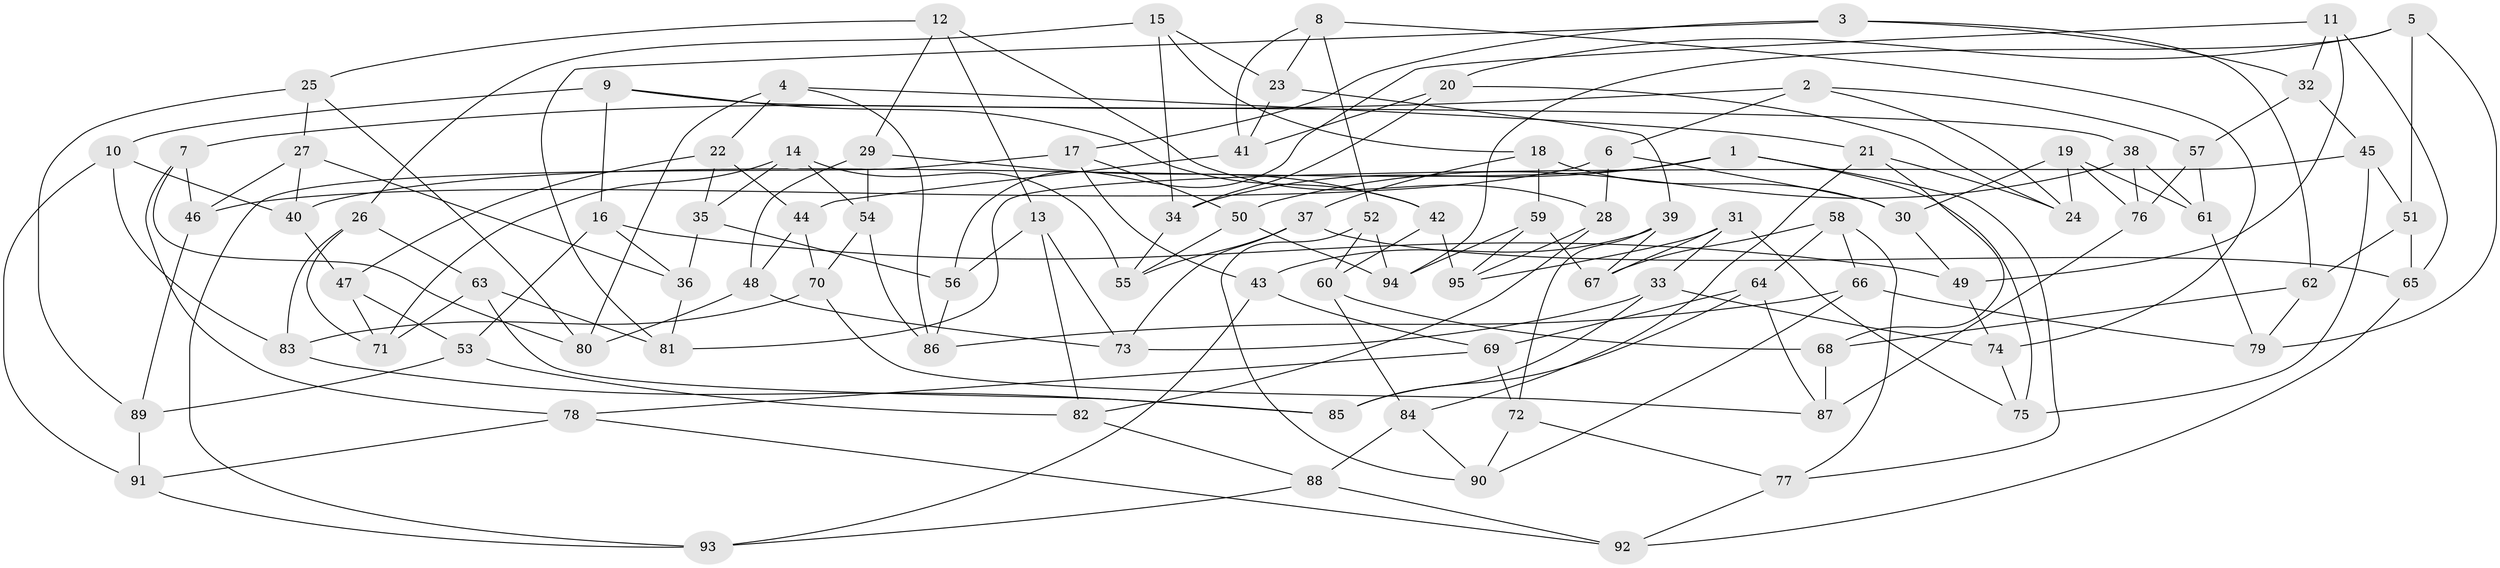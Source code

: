 // coarse degree distribution, {4: 0.5454545454545454, 6: 0.3939393939393939, 3: 0.015151515151515152, 5: 0.045454545454545456}
// Generated by graph-tools (version 1.1) at 2025/24/03/03/25 07:24:23]
// undirected, 95 vertices, 190 edges
graph export_dot {
graph [start="1"]
  node [color=gray90,style=filled];
  1;
  2;
  3;
  4;
  5;
  6;
  7;
  8;
  9;
  10;
  11;
  12;
  13;
  14;
  15;
  16;
  17;
  18;
  19;
  20;
  21;
  22;
  23;
  24;
  25;
  26;
  27;
  28;
  29;
  30;
  31;
  32;
  33;
  34;
  35;
  36;
  37;
  38;
  39;
  40;
  41;
  42;
  43;
  44;
  45;
  46;
  47;
  48;
  49;
  50;
  51;
  52;
  53;
  54;
  55;
  56;
  57;
  58;
  59;
  60;
  61;
  62;
  63;
  64;
  65;
  66;
  67;
  68;
  69;
  70;
  71;
  72;
  73;
  74;
  75;
  76;
  77;
  78;
  79;
  80;
  81;
  82;
  83;
  84;
  85;
  86;
  87;
  88;
  89;
  90;
  91;
  92;
  93;
  94;
  95;
  1 -- 40;
  1 -- 77;
  1 -- 34;
  1 -- 75;
  2 -- 6;
  2 -- 24;
  2 -- 57;
  2 -- 7;
  3 -- 17;
  3 -- 62;
  3 -- 32;
  3 -- 81;
  4 -- 86;
  4 -- 21;
  4 -- 22;
  4 -- 80;
  5 -- 79;
  5 -- 20;
  5 -- 94;
  5 -- 51;
  6 -- 30;
  6 -- 28;
  6 -- 46;
  7 -- 80;
  7 -- 46;
  7 -- 78;
  8 -- 41;
  8 -- 52;
  8 -- 23;
  8 -- 74;
  9 -- 38;
  9 -- 10;
  9 -- 16;
  9 -- 42;
  10 -- 40;
  10 -- 83;
  10 -- 91;
  11 -- 65;
  11 -- 56;
  11 -- 49;
  11 -- 32;
  12 -- 25;
  12 -- 28;
  12 -- 13;
  12 -- 29;
  13 -- 82;
  13 -- 73;
  13 -- 56;
  14 -- 71;
  14 -- 54;
  14 -- 55;
  14 -- 35;
  15 -- 34;
  15 -- 26;
  15 -- 18;
  15 -- 23;
  16 -- 36;
  16 -- 53;
  16 -- 49;
  17 -- 50;
  17 -- 93;
  17 -- 43;
  18 -- 37;
  18 -- 59;
  18 -- 30;
  19 -- 61;
  19 -- 76;
  19 -- 24;
  19 -- 30;
  20 -- 34;
  20 -- 24;
  20 -- 41;
  21 -- 68;
  21 -- 24;
  21 -- 84;
  22 -- 44;
  22 -- 35;
  22 -- 47;
  23 -- 39;
  23 -- 41;
  25 -- 27;
  25 -- 89;
  25 -- 80;
  26 -- 63;
  26 -- 83;
  26 -- 71;
  27 -- 46;
  27 -- 40;
  27 -- 36;
  28 -- 95;
  28 -- 82;
  29 -- 48;
  29 -- 54;
  29 -- 42;
  30 -- 49;
  31 -- 95;
  31 -- 33;
  31 -- 75;
  31 -- 67;
  32 -- 57;
  32 -- 45;
  33 -- 74;
  33 -- 73;
  33 -- 85;
  34 -- 55;
  35 -- 56;
  35 -- 36;
  36 -- 81;
  37 -- 65;
  37 -- 55;
  37 -- 73;
  38 -- 61;
  38 -- 76;
  38 -- 50;
  39 -- 43;
  39 -- 67;
  39 -- 72;
  40 -- 47;
  41 -- 44;
  42 -- 95;
  42 -- 60;
  43 -- 69;
  43 -- 93;
  44 -- 48;
  44 -- 70;
  45 -- 81;
  45 -- 75;
  45 -- 51;
  46 -- 89;
  47 -- 53;
  47 -- 71;
  48 -- 73;
  48 -- 80;
  49 -- 74;
  50 -- 94;
  50 -- 55;
  51 -- 62;
  51 -- 65;
  52 -- 90;
  52 -- 60;
  52 -- 94;
  53 -- 89;
  53 -- 82;
  54 -- 70;
  54 -- 86;
  56 -- 86;
  57 -- 76;
  57 -- 61;
  58 -- 66;
  58 -- 64;
  58 -- 77;
  58 -- 67;
  59 -- 67;
  59 -- 94;
  59 -- 95;
  60 -- 84;
  60 -- 68;
  61 -- 79;
  62 -- 79;
  62 -- 68;
  63 -- 71;
  63 -- 81;
  63 -- 85;
  64 -- 85;
  64 -- 69;
  64 -- 87;
  65 -- 92;
  66 -- 90;
  66 -- 86;
  66 -- 79;
  68 -- 87;
  69 -- 78;
  69 -- 72;
  70 -- 83;
  70 -- 87;
  72 -- 77;
  72 -- 90;
  74 -- 75;
  76 -- 87;
  77 -- 92;
  78 -- 91;
  78 -- 92;
  82 -- 88;
  83 -- 85;
  84 -- 88;
  84 -- 90;
  88 -- 92;
  88 -- 93;
  89 -- 91;
  91 -- 93;
}
